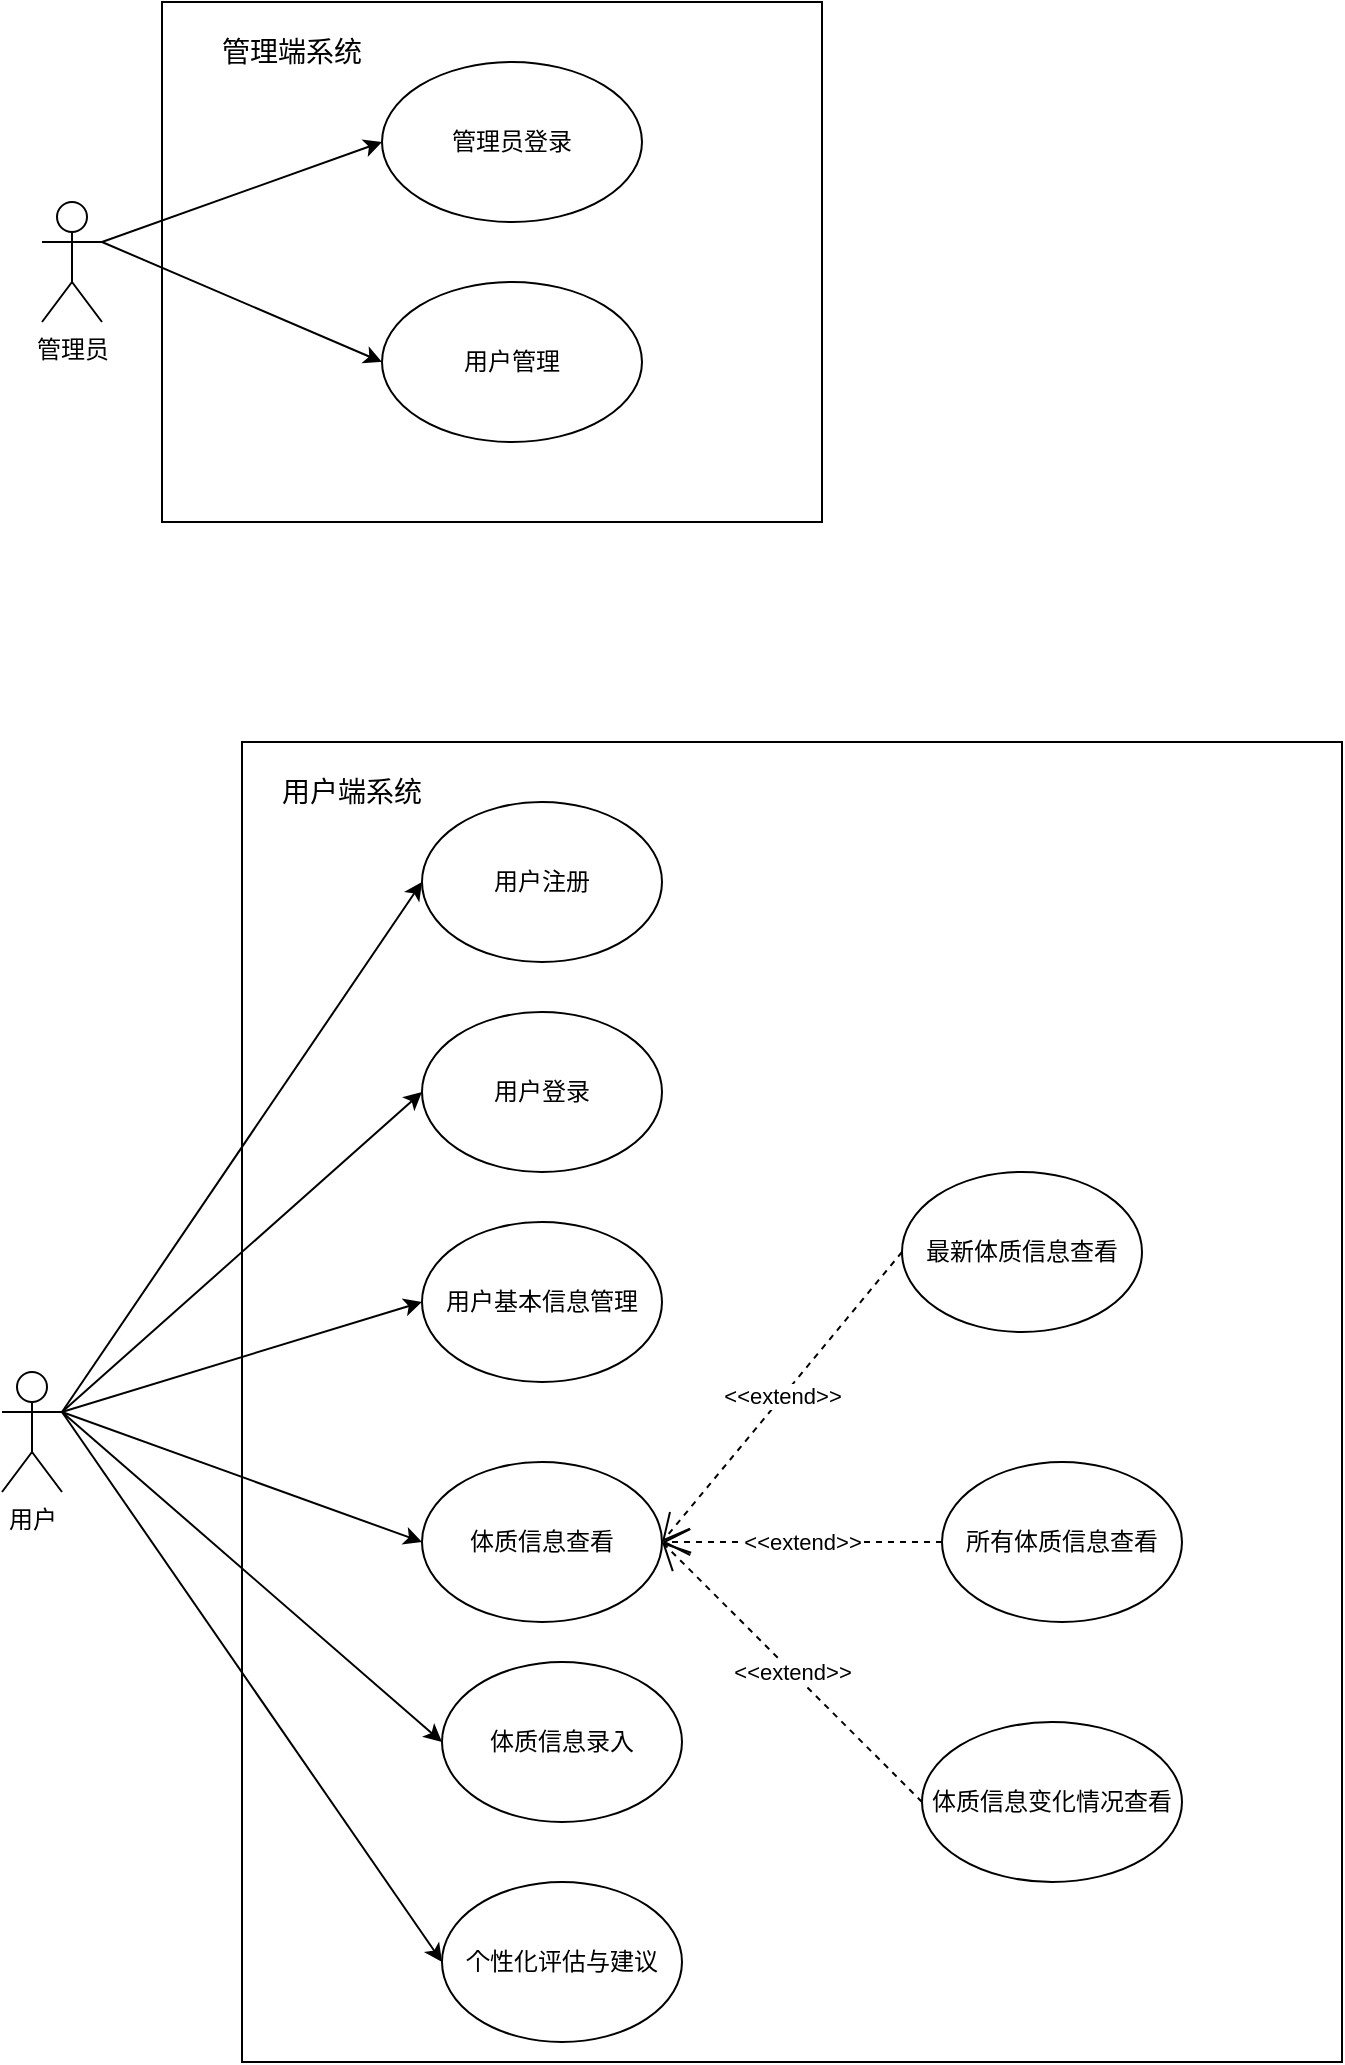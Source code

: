 <mxfile version="26.2.14">
  <diagram name="第 1 页" id="mypGMsca13ZEwCByqSfz">
    <mxGraphModel dx="1115" dy="682" grid="1" gridSize="10" guides="1" tooltips="1" connect="1" arrows="1" fold="1" page="1" pageScale="1" pageWidth="827" pageHeight="1169" math="0" shadow="0">
      <root>
        <mxCell id="0" />
        <mxCell id="1" parent="0" />
        <mxCell id="COfLvNBTQRHZL0cv3FlG-12" value="" style="rounded=0;whiteSpace=wrap;html=1;" parent="1" vertex="1">
          <mxGeometry x="140" y="80" width="330" height="260" as="geometry" />
        </mxCell>
        <mxCell id="COfLvNBTQRHZL0cv3FlG-13" value="管理端系统" style="text;html=1;strokeColor=none;fillColor=none;align=center;verticalAlign=middle;whiteSpace=wrap;rounded=0;fontSize=14" parent="1" vertex="1">
          <mxGeometry x="160" y="90" width="90" height="30" as="geometry" />
        </mxCell>
        <mxCell id="COfLvNBTQRHZL0cv3FlG-14" value="管理员" style="shape=umlActor;verticalLabelPosition=bottom;verticalAlign=top;html=1;outlineConnect=0;" parent="1" vertex="1">
          <mxGeometry x="80" y="180" width="30" height="60" as="geometry" />
        </mxCell>
        <mxCell id="COfLvNBTQRHZL0cv3FlG-15" value="管理员登录" style="ellipse;whiteSpace=wrap;html=1;" parent="1" vertex="1">
          <mxGeometry x="250" y="110" width="130" height="80" as="geometry" />
        </mxCell>
        <mxCell id="COfLvNBTQRHZL0cv3FlG-16" value="用户管理" style="ellipse;whiteSpace=wrap;html=1;" parent="1" vertex="1">
          <mxGeometry x="250" y="220" width="130" height="80" as="geometry" />
        </mxCell>
        <mxCell id="COfLvNBTQRHZL0cv3FlG-17" value="" style="endArrow=classic;html=1;rounded=0;exitX=1;exitY=0.333;exitDx=0;exitDy=0;exitPerimeter=0;entryX=0;entryY=0.5;entryDx=0;entryDy=0;" parent="1" source="COfLvNBTQRHZL0cv3FlG-14" target="COfLvNBTQRHZL0cv3FlG-15" edge="1">
          <mxGeometry width="50" height="50" relative="1" as="geometry">
            <mxPoint x="330" y="310" as="sourcePoint" />
            <mxPoint x="380" y="260" as="targetPoint" />
          </mxGeometry>
        </mxCell>
        <mxCell id="COfLvNBTQRHZL0cv3FlG-18" value="" style="endArrow=classic;html=1;rounded=0;entryX=0;entryY=0.5;entryDx=0;entryDy=0;" parent="1" target="COfLvNBTQRHZL0cv3FlG-16" edge="1">
          <mxGeometry width="50" height="50" relative="1" as="geometry">
            <mxPoint x="110" y="200" as="sourcePoint" />
            <mxPoint x="160" y="200" as="targetPoint" />
          </mxGeometry>
        </mxCell>
        <mxCell id="COfLvNBTQRHZL0cv3FlG-19" value="" style="rounded=0;whiteSpace=wrap;html=1;" parent="1" vertex="1">
          <mxGeometry x="180" y="450" width="550" height="660" as="geometry" />
        </mxCell>
        <mxCell id="COfLvNBTQRHZL0cv3FlG-20" value="用户端系统" style="text;html=1;strokeColor=none;fillColor=none;align=center;verticalAlign=middle;whiteSpace=wrap;rounded=0;fontSize=14" parent="1" vertex="1">
          <mxGeometry x="190" y="460" width="90" height="30" as="geometry" />
        </mxCell>
        <mxCell id="COfLvNBTQRHZL0cv3FlG-21" value="用户注册" style="ellipse;whiteSpace=wrap;html=1;" parent="1" vertex="1">
          <mxGeometry x="270" y="480" width="120" height="80" as="geometry" />
        </mxCell>
        <mxCell id="COfLvNBTQRHZL0cv3FlG-22" value="用户登录" style="ellipse;whiteSpace=wrap;html=1;" parent="1" vertex="1">
          <mxGeometry x="270" y="585" width="120" height="80" as="geometry" />
        </mxCell>
        <mxCell id="COfLvNBTQRHZL0cv3FlG-23" value="用户基本信息管理" style="ellipse;whiteSpace=wrap;html=1;" parent="1" vertex="1">
          <mxGeometry x="270" y="690" width="120" height="80" as="geometry" />
        </mxCell>
        <mxCell id="COfLvNBTQRHZL0cv3FlG-24" value="体质信息录入" style="ellipse;whiteSpace=wrap;html=1;" parent="1" vertex="1">
          <mxGeometry x="280" y="910" width="120" height="80" as="geometry" />
        </mxCell>
        <mxCell id="COfLvNBTQRHZL0cv3FlG-25" value="体质信息查看" style="ellipse;whiteSpace=wrap;html=1;" parent="1" vertex="1">
          <mxGeometry x="270" y="810" width="120" height="80" as="geometry" />
        </mxCell>
        <mxCell id="COfLvNBTQRHZL0cv3FlG-26" value="最新体质信息查看" style="ellipse;whiteSpace=wrap;html=1;" parent="1" vertex="1">
          <mxGeometry x="510" y="665" width="120" height="80" as="geometry" />
        </mxCell>
        <mxCell id="COfLvNBTQRHZL0cv3FlG-27" value="所有体质信息查看" style="ellipse;whiteSpace=wrap;html=1;" parent="1" vertex="1">
          <mxGeometry x="530" y="810" width="120" height="80" as="geometry" />
        </mxCell>
        <mxCell id="COfLvNBTQRHZL0cv3FlG-28" value="体质信息变化情况查看" style="ellipse;whiteSpace=wrap;html=1;" parent="1" vertex="1">
          <mxGeometry x="520" y="940" width="130" height="80" as="geometry" />
        </mxCell>
        <mxCell id="COfLvNBTQRHZL0cv3FlG-29" value="用户" style="shape=umlActor;verticalLabelPosition=bottom;verticalAlign=top;html=1;outlineConnect=0;" parent="1" vertex="1">
          <mxGeometry x="60" y="765" width="30" height="60" as="geometry" />
        </mxCell>
        <mxCell id="COfLvNBTQRHZL0cv3FlG-30" value="&amp;lt;&amp;lt;extend&amp;gt;&amp;gt;" style="endArrow=open;endSize=12;dashed=1;html=1;rounded=0;entryX=1;entryY=0.5;entryDx=0;entryDy=0;exitX=0;exitY=0.5;exitDx=0;exitDy=0;" parent="1" source="COfLvNBTQRHZL0cv3FlG-26" target="COfLvNBTQRHZL0cv3FlG-25" edge="1">
          <mxGeometry width="160" relative="1" as="geometry">
            <mxPoint x="570" y="800" as="sourcePoint" />
            <mxPoint x="730" y="800" as="targetPoint" />
          </mxGeometry>
        </mxCell>
        <mxCell id="COfLvNBTQRHZL0cv3FlG-33" value="&amp;lt;&amp;lt;extend&amp;gt;&amp;gt;" style="endArrow=open;endSize=12;dashed=1;html=1;rounded=0;entryX=1;entryY=0.5;entryDx=0;entryDy=0;exitX=0;exitY=0.5;exitDx=0;exitDy=0;" parent="1" source="COfLvNBTQRHZL0cv3FlG-27" target="COfLvNBTQRHZL0cv3FlG-25" edge="1">
          <mxGeometry width="160" relative="1" as="geometry">
            <mxPoint x="570" y="910" as="sourcePoint" />
            <mxPoint x="440" y="990" as="targetPoint" />
          </mxGeometry>
        </mxCell>
        <mxCell id="COfLvNBTQRHZL0cv3FlG-34" value="&amp;lt;&amp;lt;extend&amp;gt;&amp;gt;" style="endArrow=open;endSize=12;dashed=1;html=1;rounded=0;exitX=0;exitY=0.5;exitDx=0;exitDy=0;entryX=1;entryY=0.5;entryDx=0;entryDy=0;" parent="1" source="COfLvNBTQRHZL0cv3FlG-28" target="COfLvNBTQRHZL0cv3FlG-25" edge="1">
          <mxGeometry width="160" relative="1" as="geometry">
            <mxPoint x="570" y="1000" as="sourcePoint" />
            <mxPoint x="430" y="980" as="targetPoint" />
          </mxGeometry>
        </mxCell>
        <mxCell id="COfLvNBTQRHZL0cv3FlG-35" value="" style="endArrow=classic;html=1;rounded=0;exitX=1;exitY=0.333;exitDx=0;exitDy=0;exitPerimeter=0;entryX=0;entryY=0.5;entryDx=0;entryDy=0;" parent="1" source="COfLvNBTQRHZL0cv3FlG-29" target="COfLvNBTQRHZL0cv3FlG-21" edge="1">
          <mxGeometry width="50" height="50" relative="1" as="geometry">
            <mxPoint x="590" y="750" as="sourcePoint" />
            <mxPoint x="640" y="700" as="targetPoint" />
          </mxGeometry>
        </mxCell>
        <mxCell id="COfLvNBTQRHZL0cv3FlG-36" value="" style="endArrow=classic;html=1;rounded=0;entryX=0;entryY=0.5;entryDx=0;entryDy=0;exitX=1;exitY=0.333;exitDx=0;exitDy=0;exitPerimeter=0;" parent="1" source="COfLvNBTQRHZL0cv3FlG-29" target="COfLvNBTQRHZL0cv3FlG-22" edge="1">
          <mxGeometry width="50" height="50" relative="1" as="geometry">
            <mxPoint x="590" y="750" as="sourcePoint" />
            <mxPoint x="640" y="700" as="targetPoint" />
          </mxGeometry>
        </mxCell>
        <mxCell id="COfLvNBTQRHZL0cv3FlG-37" value="" style="endArrow=classic;html=1;rounded=0;entryX=0;entryY=0.5;entryDx=0;entryDy=0;exitX=1;exitY=0.333;exitDx=0;exitDy=0;exitPerimeter=0;" parent="1" source="COfLvNBTQRHZL0cv3FlG-29" target="COfLvNBTQRHZL0cv3FlG-24" edge="1">
          <mxGeometry width="50" height="50" relative="1" as="geometry">
            <mxPoint x="380" y="790" as="sourcePoint" />
            <mxPoint x="430" y="740" as="targetPoint" />
          </mxGeometry>
        </mxCell>
        <mxCell id="COfLvNBTQRHZL0cv3FlG-38" value="" style="endArrow=classic;html=1;rounded=0;exitX=1;exitY=0.333;exitDx=0;exitDy=0;exitPerimeter=0;entryX=0;entryY=0.5;entryDx=0;entryDy=0;" parent="1" source="COfLvNBTQRHZL0cv3FlG-29" target="COfLvNBTQRHZL0cv3FlG-23" edge="1">
          <mxGeometry width="50" height="50" relative="1" as="geometry">
            <mxPoint x="380" y="790" as="sourcePoint" />
            <mxPoint x="330" y="750" as="targetPoint" />
          </mxGeometry>
        </mxCell>
        <mxCell id="COfLvNBTQRHZL0cv3FlG-39" value="" style="endArrow=classic;html=1;rounded=0;entryX=0;entryY=0.5;entryDx=0;entryDy=0;exitX=1;exitY=0.333;exitDx=0;exitDy=0;exitPerimeter=0;" parent="1" source="COfLvNBTQRHZL0cv3FlG-29" target="COfLvNBTQRHZL0cv3FlG-25" edge="1">
          <mxGeometry width="50" height="50" relative="1" as="geometry">
            <mxPoint x="90" y="780" as="sourcePoint" />
            <mxPoint x="430" y="930" as="targetPoint" />
          </mxGeometry>
        </mxCell>
        <mxCell id="7KxaqiOtoriZJfwOgJUQ-4" value="个性化评估与建议" style="ellipse;whiteSpace=wrap;html=1;" vertex="1" parent="1">
          <mxGeometry x="280" y="1020" width="120" height="80" as="geometry" />
        </mxCell>
        <mxCell id="7KxaqiOtoriZJfwOgJUQ-5" value="" style="endArrow=classic;html=1;rounded=0;exitX=1;exitY=0.333;exitDx=0;exitDy=0;exitPerimeter=0;entryX=0;entryY=0.5;entryDx=0;entryDy=0;" edge="1" parent="1" source="COfLvNBTQRHZL0cv3FlG-29" target="7KxaqiOtoriZJfwOgJUQ-4">
          <mxGeometry width="50" height="50" relative="1" as="geometry">
            <mxPoint x="90" y="790" as="sourcePoint" />
            <mxPoint x="130" y="940" as="targetPoint" />
          </mxGeometry>
        </mxCell>
      </root>
    </mxGraphModel>
  </diagram>
</mxfile>
